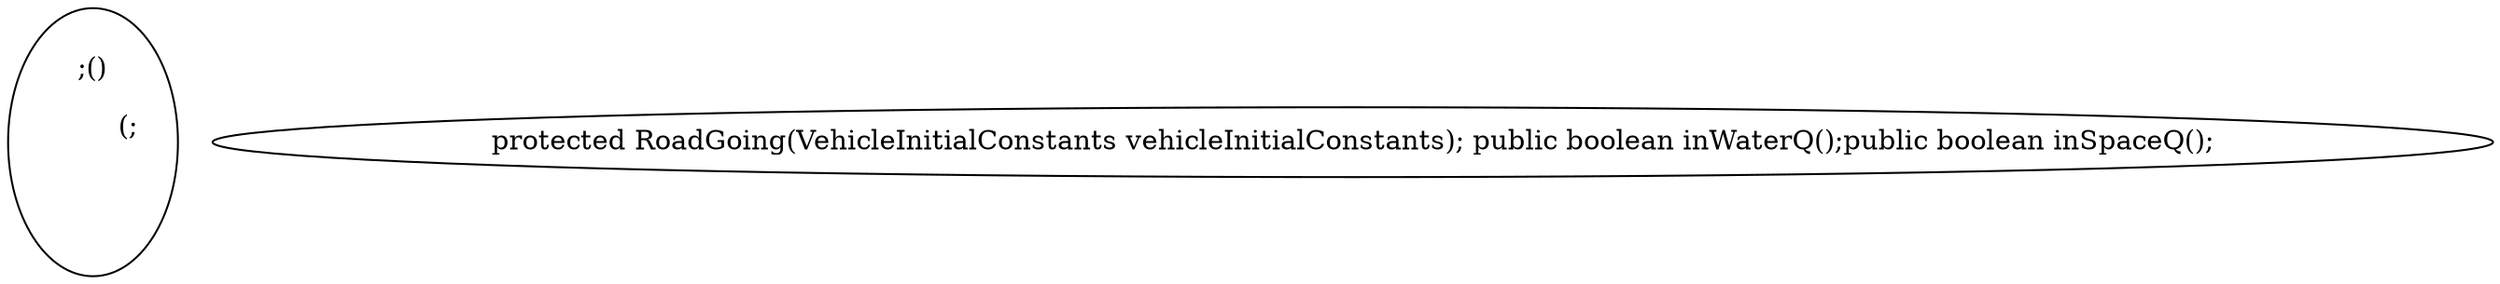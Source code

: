 graph hfugjhb
{
	a [label = ";()
	
	(;
	
	
	"];
	engine_tools_vehicles_roadgoing_RoadGoing [label="protected RoadGoing(VehicleInitialConstants vehicleInitialConstants); public boolean inWaterQ();public boolean inSpaceQ();"];
}